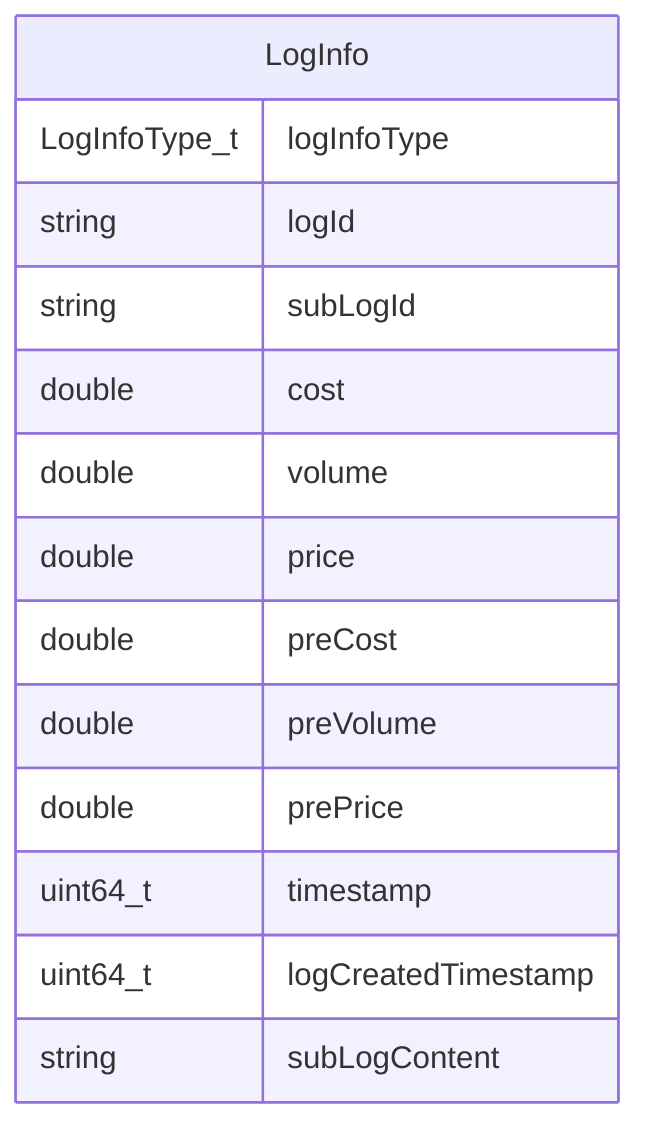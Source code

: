 erDiagram

    LogInfo {
    LogInfoType_t logInfoType 
    string logId
    string subLogId
    double cost
    double volume
    double price
    double preCost
    double preVolume
    double prePrice
    uint64_t timestamp
    uint64_t logCreatedTimestamp
    string subLogContent

}